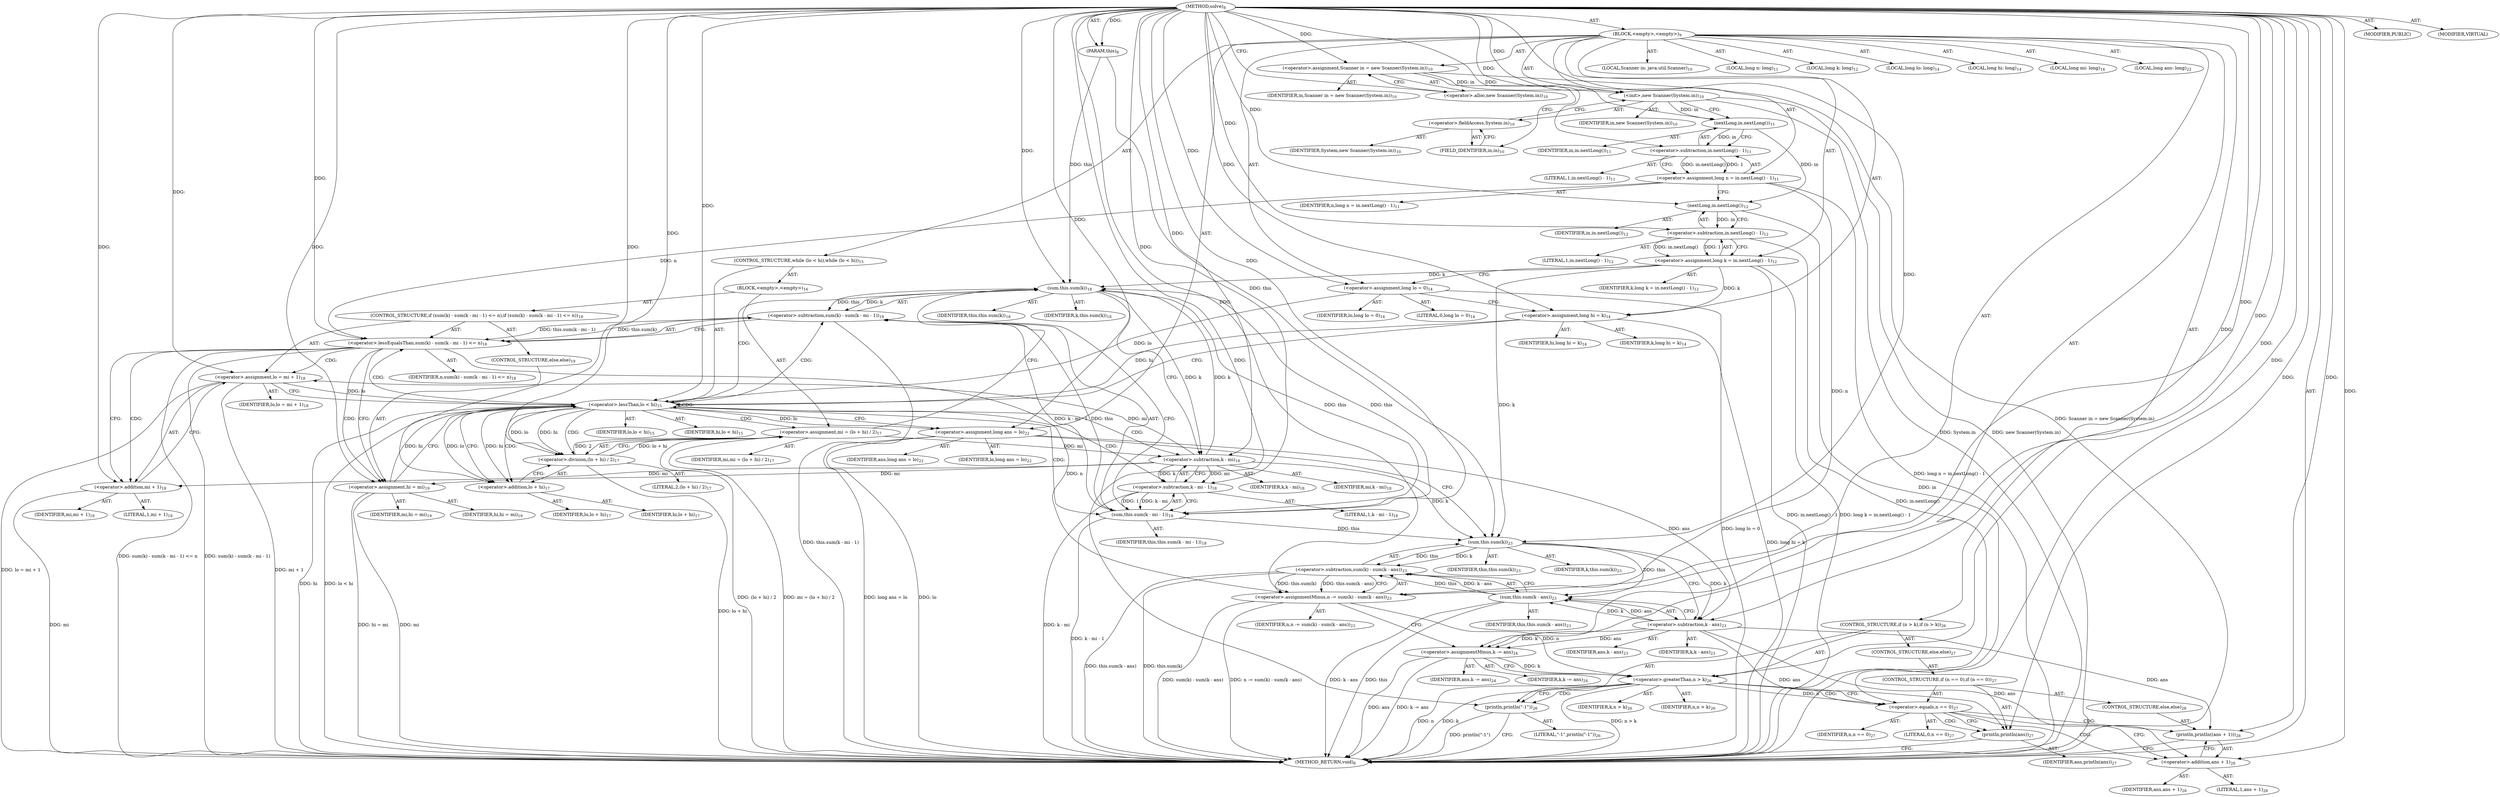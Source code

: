 digraph "solve" {  
"40" [label = <(METHOD,solve)<SUB>8</SUB>> ]
"6" [label = <(PARAM,this)<SUB>8</SUB>> ]
"41" [label = <(BLOCK,&lt;empty&gt;,&lt;empty&gt;)<SUB>9</SUB>> ]
"4" [label = <(LOCAL,Scanner in: java.util.Scanner)<SUB>10</SUB>> ]
"42" [label = <(&lt;operator&gt;.assignment,Scanner in = new Scanner(System.in))<SUB>10</SUB>> ]
"43" [label = <(IDENTIFIER,in,Scanner in = new Scanner(System.in))<SUB>10</SUB>> ]
"44" [label = <(&lt;operator&gt;.alloc,new Scanner(System.in))<SUB>10</SUB>> ]
"45" [label = <(&lt;init&gt;,new Scanner(System.in))<SUB>10</SUB>> ]
"3" [label = <(IDENTIFIER,in,new Scanner(System.in))<SUB>10</SUB>> ]
"46" [label = <(&lt;operator&gt;.fieldAccess,System.in)<SUB>10</SUB>> ]
"47" [label = <(IDENTIFIER,System,new Scanner(System.in))<SUB>10</SUB>> ]
"48" [label = <(FIELD_IDENTIFIER,in,in)<SUB>10</SUB>> ]
"49" [label = <(LOCAL,long n: long)<SUB>11</SUB>> ]
"50" [label = <(&lt;operator&gt;.assignment,long n = in.nextLong() - 1)<SUB>11</SUB>> ]
"51" [label = <(IDENTIFIER,n,long n = in.nextLong() - 1)<SUB>11</SUB>> ]
"52" [label = <(&lt;operator&gt;.subtraction,in.nextLong() - 1)<SUB>11</SUB>> ]
"53" [label = <(nextLong,in.nextLong())<SUB>11</SUB>> ]
"54" [label = <(IDENTIFIER,in,in.nextLong())<SUB>11</SUB>> ]
"55" [label = <(LITERAL,1,in.nextLong() - 1)<SUB>11</SUB>> ]
"56" [label = <(LOCAL,long k: long)<SUB>12</SUB>> ]
"57" [label = <(&lt;operator&gt;.assignment,long k = in.nextLong() - 1)<SUB>12</SUB>> ]
"58" [label = <(IDENTIFIER,k,long k = in.nextLong() - 1)<SUB>12</SUB>> ]
"59" [label = <(&lt;operator&gt;.subtraction,in.nextLong() - 1)<SUB>12</SUB>> ]
"60" [label = <(nextLong,in.nextLong())<SUB>12</SUB>> ]
"61" [label = <(IDENTIFIER,in,in.nextLong())<SUB>12</SUB>> ]
"62" [label = <(LITERAL,1,in.nextLong() - 1)<SUB>12</SUB>> ]
"63" [label = <(LOCAL,long lo: long)<SUB>14</SUB>> ]
"64" [label = <(LOCAL,long hi: long)<SUB>14</SUB>> ]
"65" [label = <(LOCAL,long mi: long)<SUB>14</SUB>> ]
"66" [label = <(&lt;operator&gt;.assignment,long lo = 0)<SUB>14</SUB>> ]
"67" [label = <(IDENTIFIER,lo,long lo = 0)<SUB>14</SUB>> ]
"68" [label = <(LITERAL,0,long lo = 0)<SUB>14</SUB>> ]
"69" [label = <(&lt;operator&gt;.assignment,long hi = k)<SUB>14</SUB>> ]
"70" [label = <(IDENTIFIER,hi,long hi = k)<SUB>14</SUB>> ]
"71" [label = <(IDENTIFIER,k,long hi = k)<SUB>14</SUB>> ]
"72" [label = <(CONTROL_STRUCTURE,while (lo &lt; hi),while (lo &lt; hi))<SUB>15</SUB>> ]
"73" [label = <(&lt;operator&gt;.lessThan,lo &lt; hi)<SUB>15</SUB>> ]
"74" [label = <(IDENTIFIER,lo,lo &lt; hi)<SUB>15</SUB>> ]
"75" [label = <(IDENTIFIER,hi,lo &lt; hi)<SUB>15</SUB>> ]
"76" [label = <(BLOCK,&lt;empty&gt;,&lt;empty&gt;)<SUB>16</SUB>> ]
"77" [label = <(&lt;operator&gt;.assignment,mi = (lo + hi) / 2)<SUB>17</SUB>> ]
"78" [label = <(IDENTIFIER,mi,mi = (lo + hi) / 2)<SUB>17</SUB>> ]
"79" [label = <(&lt;operator&gt;.division,(lo + hi) / 2)<SUB>17</SUB>> ]
"80" [label = <(&lt;operator&gt;.addition,lo + hi)<SUB>17</SUB>> ]
"81" [label = <(IDENTIFIER,lo,lo + hi)<SUB>17</SUB>> ]
"82" [label = <(IDENTIFIER,hi,lo + hi)<SUB>17</SUB>> ]
"83" [label = <(LITERAL,2,(lo + hi) / 2)<SUB>17</SUB>> ]
"84" [label = <(CONTROL_STRUCTURE,if (sum(k) - sum(k - mi - 1) &lt;= n),if (sum(k) - sum(k - mi - 1) &lt;= n))<SUB>18</SUB>> ]
"85" [label = <(&lt;operator&gt;.lessEqualsThan,sum(k) - sum(k - mi - 1) &lt;= n)<SUB>18</SUB>> ]
"86" [label = <(&lt;operator&gt;.subtraction,sum(k) - sum(k - mi - 1))<SUB>18</SUB>> ]
"87" [label = <(sum,this.sum(k))<SUB>18</SUB>> ]
"5" [label = <(IDENTIFIER,this,this.sum(k))<SUB>18</SUB>> ]
"88" [label = <(IDENTIFIER,k,this.sum(k))<SUB>18</SUB>> ]
"89" [label = <(sum,this.sum(k - mi - 1))<SUB>18</SUB>> ]
"7" [label = <(IDENTIFIER,this,this.sum(k - mi - 1))<SUB>18</SUB>> ]
"90" [label = <(&lt;operator&gt;.subtraction,k - mi - 1)<SUB>18</SUB>> ]
"91" [label = <(&lt;operator&gt;.subtraction,k - mi)<SUB>18</SUB>> ]
"92" [label = <(IDENTIFIER,k,k - mi)<SUB>18</SUB>> ]
"93" [label = <(IDENTIFIER,mi,k - mi)<SUB>18</SUB>> ]
"94" [label = <(LITERAL,1,k - mi - 1)<SUB>18</SUB>> ]
"95" [label = <(IDENTIFIER,n,sum(k) - sum(k - mi - 1) &lt;= n)<SUB>18</SUB>> ]
"96" [label = <(&lt;operator&gt;.assignment,lo = mi + 1)<SUB>18</SUB>> ]
"97" [label = <(IDENTIFIER,lo,lo = mi + 1)<SUB>18</SUB>> ]
"98" [label = <(&lt;operator&gt;.addition,mi + 1)<SUB>18</SUB>> ]
"99" [label = <(IDENTIFIER,mi,mi + 1)<SUB>18</SUB>> ]
"100" [label = <(LITERAL,1,mi + 1)<SUB>18</SUB>> ]
"101" [label = <(CONTROL_STRUCTURE,else,else)<SUB>19</SUB>> ]
"102" [label = <(&lt;operator&gt;.assignment,hi = mi)<SUB>19</SUB>> ]
"103" [label = <(IDENTIFIER,hi,hi = mi)<SUB>19</SUB>> ]
"104" [label = <(IDENTIFIER,mi,hi = mi)<SUB>19</SUB>> ]
"105" [label = <(LOCAL,long ans: long)<SUB>22</SUB>> ]
"106" [label = <(&lt;operator&gt;.assignment,long ans = lo)<SUB>22</SUB>> ]
"107" [label = <(IDENTIFIER,ans,long ans = lo)<SUB>22</SUB>> ]
"108" [label = <(IDENTIFIER,lo,long ans = lo)<SUB>22</SUB>> ]
"109" [label = <(&lt;operator&gt;.assignmentMinus,n -= sum(k) - sum(k - ans))<SUB>23</SUB>> ]
"110" [label = <(IDENTIFIER,n,n -= sum(k) - sum(k - ans))<SUB>23</SUB>> ]
"111" [label = <(&lt;operator&gt;.subtraction,sum(k) - sum(k - ans))<SUB>23</SUB>> ]
"112" [label = <(sum,this.sum(k))<SUB>23</SUB>> ]
"8" [label = <(IDENTIFIER,this,this.sum(k))<SUB>23</SUB>> ]
"113" [label = <(IDENTIFIER,k,this.sum(k))<SUB>23</SUB>> ]
"114" [label = <(sum,this.sum(k - ans))<SUB>23</SUB>> ]
"9" [label = <(IDENTIFIER,this,this.sum(k - ans))<SUB>23</SUB>> ]
"115" [label = <(&lt;operator&gt;.subtraction,k - ans)<SUB>23</SUB>> ]
"116" [label = <(IDENTIFIER,k,k - ans)<SUB>23</SUB>> ]
"117" [label = <(IDENTIFIER,ans,k - ans)<SUB>23</SUB>> ]
"118" [label = <(&lt;operator&gt;.assignmentMinus,k -= ans)<SUB>24</SUB>> ]
"119" [label = <(IDENTIFIER,k,k -= ans)<SUB>24</SUB>> ]
"120" [label = <(IDENTIFIER,ans,k -= ans)<SUB>24</SUB>> ]
"121" [label = <(CONTROL_STRUCTURE,if (n &gt; k),if (n &gt; k))<SUB>26</SUB>> ]
"122" [label = <(&lt;operator&gt;.greaterThan,n &gt; k)<SUB>26</SUB>> ]
"123" [label = <(IDENTIFIER,n,n &gt; k)<SUB>26</SUB>> ]
"124" [label = <(IDENTIFIER,k,n &gt; k)<SUB>26</SUB>> ]
"125" [label = <(println,println(&quot;-1&quot;))<SUB>26</SUB>> ]
"126" [label = <(LITERAL,&quot;-1&quot;,println(&quot;-1&quot;))<SUB>26</SUB>> ]
"127" [label = <(CONTROL_STRUCTURE,else,else)<SUB>27</SUB>> ]
"128" [label = <(CONTROL_STRUCTURE,if (n == 0),if (n == 0))<SUB>27</SUB>> ]
"129" [label = <(&lt;operator&gt;.equals,n == 0)<SUB>27</SUB>> ]
"130" [label = <(IDENTIFIER,n,n == 0)<SUB>27</SUB>> ]
"131" [label = <(LITERAL,0,n == 0)<SUB>27</SUB>> ]
"132" [label = <(println,println(ans))<SUB>27</SUB>> ]
"133" [label = <(IDENTIFIER,ans,println(ans))<SUB>27</SUB>> ]
"134" [label = <(CONTROL_STRUCTURE,else,else)<SUB>28</SUB>> ]
"135" [label = <(println,println((ans + 1)))<SUB>28</SUB>> ]
"136" [label = <(&lt;operator&gt;.addition,ans + 1)<SUB>28</SUB>> ]
"137" [label = <(IDENTIFIER,ans,ans + 1)<SUB>28</SUB>> ]
"138" [label = <(LITERAL,1,ans + 1)<SUB>28</SUB>> ]
"139" [label = <(MODIFIER,PUBLIC)> ]
"140" [label = <(MODIFIER,VIRTUAL)> ]
"141" [label = <(METHOD_RETURN,void)<SUB>8</SUB>> ]
  "40" -> "6"  [ label = "AST: "] 
  "40" -> "41"  [ label = "AST: "] 
  "40" -> "139"  [ label = "AST: "] 
  "40" -> "140"  [ label = "AST: "] 
  "40" -> "141"  [ label = "AST: "] 
  "41" -> "4"  [ label = "AST: "] 
  "41" -> "42"  [ label = "AST: "] 
  "41" -> "45"  [ label = "AST: "] 
  "41" -> "49"  [ label = "AST: "] 
  "41" -> "50"  [ label = "AST: "] 
  "41" -> "56"  [ label = "AST: "] 
  "41" -> "57"  [ label = "AST: "] 
  "41" -> "63"  [ label = "AST: "] 
  "41" -> "64"  [ label = "AST: "] 
  "41" -> "65"  [ label = "AST: "] 
  "41" -> "66"  [ label = "AST: "] 
  "41" -> "69"  [ label = "AST: "] 
  "41" -> "72"  [ label = "AST: "] 
  "41" -> "105"  [ label = "AST: "] 
  "41" -> "106"  [ label = "AST: "] 
  "41" -> "109"  [ label = "AST: "] 
  "41" -> "118"  [ label = "AST: "] 
  "41" -> "121"  [ label = "AST: "] 
  "42" -> "43"  [ label = "AST: "] 
  "42" -> "44"  [ label = "AST: "] 
  "45" -> "3"  [ label = "AST: "] 
  "45" -> "46"  [ label = "AST: "] 
  "46" -> "47"  [ label = "AST: "] 
  "46" -> "48"  [ label = "AST: "] 
  "50" -> "51"  [ label = "AST: "] 
  "50" -> "52"  [ label = "AST: "] 
  "52" -> "53"  [ label = "AST: "] 
  "52" -> "55"  [ label = "AST: "] 
  "53" -> "54"  [ label = "AST: "] 
  "57" -> "58"  [ label = "AST: "] 
  "57" -> "59"  [ label = "AST: "] 
  "59" -> "60"  [ label = "AST: "] 
  "59" -> "62"  [ label = "AST: "] 
  "60" -> "61"  [ label = "AST: "] 
  "66" -> "67"  [ label = "AST: "] 
  "66" -> "68"  [ label = "AST: "] 
  "69" -> "70"  [ label = "AST: "] 
  "69" -> "71"  [ label = "AST: "] 
  "72" -> "73"  [ label = "AST: "] 
  "72" -> "76"  [ label = "AST: "] 
  "73" -> "74"  [ label = "AST: "] 
  "73" -> "75"  [ label = "AST: "] 
  "76" -> "77"  [ label = "AST: "] 
  "76" -> "84"  [ label = "AST: "] 
  "77" -> "78"  [ label = "AST: "] 
  "77" -> "79"  [ label = "AST: "] 
  "79" -> "80"  [ label = "AST: "] 
  "79" -> "83"  [ label = "AST: "] 
  "80" -> "81"  [ label = "AST: "] 
  "80" -> "82"  [ label = "AST: "] 
  "84" -> "85"  [ label = "AST: "] 
  "84" -> "96"  [ label = "AST: "] 
  "84" -> "101"  [ label = "AST: "] 
  "85" -> "86"  [ label = "AST: "] 
  "85" -> "95"  [ label = "AST: "] 
  "86" -> "87"  [ label = "AST: "] 
  "86" -> "89"  [ label = "AST: "] 
  "87" -> "5"  [ label = "AST: "] 
  "87" -> "88"  [ label = "AST: "] 
  "89" -> "7"  [ label = "AST: "] 
  "89" -> "90"  [ label = "AST: "] 
  "90" -> "91"  [ label = "AST: "] 
  "90" -> "94"  [ label = "AST: "] 
  "91" -> "92"  [ label = "AST: "] 
  "91" -> "93"  [ label = "AST: "] 
  "96" -> "97"  [ label = "AST: "] 
  "96" -> "98"  [ label = "AST: "] 
  "98" -> "99"  [ label = "AST: "] 
  "98" -> "100"  [ label = "AST: "] 
  "101" -> "102"  [ label = "AST: "] 
  "102" -> "103"  [ label = "AST: "] 
  "102" -> "104"  [ label = "AST: "] 
  "106" -> "107"  [ label = "AST: "] 
  "106" -> "108"  [ label = "AST: "] 
  "109" -> "110"  [ label = "AST: "] 
  "109" -> "111"  [ label = "AST: "] 
  "111" -> "112"  [ label = "AST: "] 
  "111" -> "114"  [ label = "AST: "] 
  "112" -> "8"  [ label = "AST: "] 
  "112" -> "113"  [ label = "AST: "] 
  "114" -> "9"  [ label = "AST: "] 
  "114" -> "115"  [ label = "AST: "] 
  "115" -> "116"  [ label = "AST: "] 
  "115" -> "117"  [ label = "AST: "] 
  "118" -> "119"  [ label = "AST: "] 
  "118" -> "120"  [ label = "AST: "] 
  "121" -> "122"  [ label = "AST: "] 
  "121" -> "125"  [ label = "AST: "] 
  "121" -> "127"  [ label = "AST: "] 
  "122" -> "123"  [ label = "AST: "] 
  "122" -> "124"  [ label = "AST: "] 
  "125" -> "126"  [ label = "AST: "] 
  "127" -> "128"  [ label = "AST: "] 
  "128" -> "129"  [ label = "AST: "] 
  "128" -> "132"  [ label = "AST: "] 
  "128" -> "134"  [ label = "AST: "] 
  "129" -> "130"  [ label = "AST: "] 
  "129" -> "131"  [ label = "AST: "] 
  "132" -> "133"  [ label = "AST: "] 
  "134" -> "135"  [ label = "AST: "] 
  "135" -> "136"  [ label = "AST: "] 
  "136" -> "137"  [ label = "AST: "] 
  "136" -> "138"  [ label = "AST: "] 
  "42" -> "48"  [ label = "CFG: "] 
  "45" -> "53"  [ label = "CFG: "] 
  "50" -> "60"  [ label = "CFG: "] 
  "57" -> "66"  [ label = "CFG: "] 
  "66" -> "69"  [ label = "CFG: "] 
  "69" -> "73"  [ label = "CFG: "] 
  "106" -> "112"  [ label = "CFG: "] 
  "109" -> "118"  [ label = "CFG: "] 
  "118" -> "122"  [ label = "CFG: "] 
  "44" -> "42"  [ label = "CFG: "] 
  "46" -> "45"  [ label = "CFG: "] 
  "52" -> "50"  [ label = "CFG: "] 
  "59" -> "57"  [ label = "CFG: "] 
  "73" -> "80"  [ label = "CFG: "] 
  "73" -> "106"  [ label = "CFG: "] 
  "111" -> "109"  [ label = "CFG: "] 
  "122" -> "125"  [ label = "CFG: "] 
  "122" -> "129"  [ label = "CFG: "] 
  "125" -> "141"  [ label = "CFG: "] 
  "48" -> "46"  [ label = "CFG: "] 
  "53" -> "52"  [ label = "CFG: "] 
  "60" -> "59"  [ label = "CFG: "] 
  "77" -> "87"  [ label = "CFG: "] 
  "112" -> "115"  [ label = "CFG: "] 
  "114" -> "111"  [ label = "CFG: "] 
  "79" -> "77"  [ label = "CFG: "] 
  "85" -> "98"  [ label = "CFG: "] 
  "85" -> "102"  [ label = "CFG: "] 
  "96" -> "73"  [ label = "CFG: "] 
  "115" -> "114"  [ label = "CFG: "] 
  "129" -> "132"  [ label = "CFG: "] 
  "129" -> "136"  [ label = "CFG: "] 
  "132" -> "141"  [ label = "CFG: "] 
  "80" -> "79"  [ label = "CFG: "] 
  "86" -> "85"  [ label = "CFG: "] 
  "98" -> "96"  [ label = "CFG: "] 
  "102" -> "73"  [ label = "CFG: "] 
  "135" -> "141"  [ label = "CFG: "] 
  "87" -> "91"  [ label = "CFG: "] 
  "89" -> "86"  [ label = "CFG: "] 
  "136" -> "135"  [ label = "CFG: "] 
  "90" -> "89"  [ label = "CFG: "] 
  "91" -> "90"  [ label = "CFG: "] 
  "40" -> "44"  [ label = "CFG: "] 
  "42" -> "141"  [ label = "DDG: Scanner in = new Scanner(System.in)"] 
  "45" -> "141"  [ label = "DDG: System.in"] 
  "45" -> "141"  [ label = "DDG: new Scanner(System.in)"] 
  "50" -> "141"  [ label = "DDG: long n = in.nextLong() - 1"] 
  "60" -> "141"  [ label = "DDG: in"] 
  "59" -> "141"  [ label = "DDG: in.nextLong()"] 
  "57" -> "141"  [ label = "DDG: in.nextLong() - 1"] 
  "57" -> "141"  [ label = "DDG: long k = in.nextLong() - 1"] 
  "66" -> "141"  [ label = "DDG: long lo = 0"] 
  "69" -> "141"  [ label = "DDG: long hi = k"] 
  "73" -> "141"  [ label = "DDG: hi"] 
  "73" -> "141"  [ label = "DDG: lo &lt; hi"] 
  "106" -> "141"  [ label = "DDG: lo"] 
  "106" -> "141"  [ label = "DDG: long ans = lo"] 
  "111" -> "141"  [ label = "DDG: this.sum(k)"] 
  "114" -> "141"  [ label = "DDG: this"] 
  "114" -> "141"  [ label = "DDG: k - ans"] 
  "111" -> "141"  [ label = "DDG: this.sum(k - ans)"] 
  "109" -> "141"  [ label = "DDG: sum(k) - sum(k - ans)"] 
  "109" -> "141"  [ label = "DDG: n -= sum(k) - sum(k - ans)"] 
  "118" -> "141"  [ label = "DDG: ans"] 
  "118" -> "141"  [ label = "DDG: k -= ans"] 
  "122" -> "141"  [ label = "DDG: n"] 
  "122" -> "141"  [ label = "DDG: k"] 
  "122" -> "141"  [ label = "DDG: n &gt; k"] 
  "125" -> "141"  [ label = "DDG: println(&quot;-1&quot;)"] 
  "79" -> "141"  [ label = "DDG: lo + hi"] 
  "77" -> "141"  [ label = "DDG: (lo + hi) / 2"] 
  "77" -> "141"  [ label = "DDG: mi = (lo + hi) / 2"] 
  "90" -> "141"  [ label = "DDG: k - mi"] 
  "89" -> "141"  [ label = "DDG: k - mi - 1"] 
  "86" -> "141"  [ label = "DDG: this.sum(k - mi - 1)"] 
  "85" -> "141"  [ label = "DDG: sum(k) - sum(k - mi - 1)"] 
  "85" -> "141"  [ label = "DDG: sum(k) - sum(k - mi - 1) &lt;= n"] 
  "102" -> "141"  [ label = "DDG: mi"] 
  "102" -> "141"  [ label = "DDG: hi = mi"] 
  "98" -> "141"  [ label = "DDG: mi"] 
  "96" -> "141"  [ label = "DDG: mi + 1"] 
  "96" -> "141"  [ label = "DDG: lo = mi + 1"] 
  "40" -> "6"  [ label = "DDG: "] 
  "40" -> "42"  [ label = "DDG: "] 
  "52" -> "50"  [ label = "DDG: in.nextLong()"] 
  "52" -> "50"  [ label = "DDG: 1"] 
  "59" -> "57"  [ label = "DDG: in.nextLong()"] 
  "59" -> "57"  [ label = "DDG: 1"] 
  "40" -> "66"  [ label = "DDG: "] 
  "57" -> "69"  [ label = "DDG: k"] 
  "40" -> "69"  [ label = "DDG: "] 
  "73" -> "106"  [ label = "DDG: lo"] 
  "40" -> "106"  [ label = "DDG: "] 
  "111" -> "109"  [ label = "DDG: this.sum(k)"] 
  "111" -> "109"  [ label = "DDG: this.sum(k - ans)"] 
  "115" -> "118"  [ label = "DDG: ans"] 
  "40" -> "118"  [ label = "DDG: "] 
  "42" -> "45"  [ label = "DDG: in"] 
  "40" -> "45"  [ label = "DDG: "] 
  "50" -> "109"  [ label = "DDG: n"] 
  "85" -> "109"  [ label = "DDG: n"] 
  "40" -> "109"  [ label = "DDG: "] 
  "115" -> "118"  [ label = "DDG: k"] 
  "53" -> "52"  [ label = "DDG: in"] 
  "40" -> "52"  [ label = "DDG: "] 
  "60" -> "59"  [ label = "DDG: in"] 
  "40" -> "59"  [ label = "DDG: "] 
  "66" -> "73"  [ label = "DDG: lo"] 
  "96" -> "73"  [ label = "DDG: lo"] 
  "40" -> "73"  [ label = "DDG: "] 
  "69" -> "73"  [ label = "DDG: hi"] 
  "102" -> "73"  [ label = "DDG: hi"] 
  "79" -> "77"  [ label = "DDG: lo + hi"] 
  "79" -> "77"  [ label = "DDG: 2"] 
  "112" -> "111"  [ label = "DDG: this"] 
  "112" -> "111"  [ label = "DDG: k"] 
  "114" -> "111"  [ label = "DDG: this"] 
  "114" -> "111"  [ label = "DDG: k - ans"] 
  "109" -> "122"  [ label = "DDG: n"] 
  "40" -> "122"  [ label = "DDG: "] 
  "118" -> "122"  [ label = "DDG: k"] 
  "40" -> "125"  [ label = "DDG: "] 
  "45" -> "53"  [ label = "DDG: in"] 
  "40" -> "53"  [ label = "DDG: "] 
  "53" -> "60"  [ label = "DDG: in"] 
  "40" -> "60"  [ label = "DDG: "] 
  "91" -> "96"  [ label = "DDG: mi"] 
  "40" -> "96"  [ label = "DDG: "] 
  "6" -> "112"  [ label = "DDG: this"] 
  "89" -> "112"  [ label = "DDG: this"] 
  "40" -> "112"  [ label = "DDG: "] 
  "91" -> "112"  [ label = "DDG: k"] 
  "57" -> "112"  [ label = "DDG: k"] 
  "112" -> "114"  [ label = "DDG: this"] 
  "40" -> "114"  [ label = "DDG: "] 
  "115" -> "114"  [ label = "DDG: k"] 
  "115" -> "114"  [ label = "DDG: ans"] 
  "73" -> "79"  [ label = "DDG: lo"] 
  "40" -> "79"  [ label = "DDG: "] 
  "73" -> "79"  [ label = "DDG: hi"] 
  "86" -> "85"  [ label = "DDG: this.sum(k)"] 
  "86" -> "85"  [ label = "DDG: this.sum(k - mi - 1)"] 
  "50" -> "85"  [ label = "DDG: n"] 
  "40" -> "85"  [ label = "DDG: "] 
  "91" -> "102"  [ label = "DDG: mi"] 
  "40" -> "102"  [ label = "DDG: "] 
  "112" -> "115"  [ label = "DDG: k"] 
  "40" -> "115"  [ label = "DDG: "] 
  "106" -> "115"  [ label = "DDG: ans"] 
  "122" -> "129"  [ label = "DDG: n"] 
  "40" -> "129"  [ label = "DDG: "] 
  "40" -> "132"  [ label = "DDG: "] 
  "115" -> "132"  [ label = "DDG: ans"] 
  "73" -> "80"  [ label = "DDG: lo"] 
  "40" -> "80"  [ label = "DDG: "] 
  "73" -> "80"  [ label = "DDG: hi"] 
  "87" -> "86"  [ label = "DDG: this"] 
  "87" -> "86"  [ label = "DDG: k"] 
  "89" -> "86"  [ label = "DDG: this"] 
  "89" -> "86"  [ label = "DDG: k - mi - 1"] 
  "91" -> "98"  [ label = "DDG: mi"] 
  "40" -> "98"  [ label = "DDG: "] 
  "40" -> "135"  [ label = "DDG: "] 
  "115" -> "135"  [ label = "DDG: ans"] 
  "6" -> "87"  [ label = "DDG: this"] 
  "89" -> "87"  [ label = "DDG: this"] 
  "40" -> "87"  [ label = "DDG: "] 
  "91" -> "87"  [ label = "DDG: k"] 
  "57" -> "87"  [ label = "DDG: k"] 
  "87" -> "89"  [ label = "DDG: this"] 
  "40" -> "89"  [ label = "DDG: "] 
  "90" -> "89"  [ label = "DDG: k - mi"] 
  "90" -> "89"  [ label = "DDG: 1"] 
  "40" -> "136"  [ label = "DDG: "] 
  "115" -> "136"  [ label = "DDG: ans"] 
  "91" -> "90"  [ label = "DDG: k"] 
  "91" -> "90"  [ label = "DDG: mi"] 
  "40" -> "90"  [ label = "DDG: "] 
  "87" -> "91"  [ label = "DDG: k"] 
  "40" -> "91"  [ label = "DDG: "] 
  "77" -> "91"  [ label = "DDG: mi"] 
  "73" -> "80"  [ label = "CDG: "] 
  "73" -> "73"  [ label = "CDG: "] 
  "73" -> "77"  [ label = "CDG: "] 
  "73" -> "89"  [ label = "CDG: "] 
  "73" -> "85"  [ label = "CDG: "] 
  "73" -> "87"  [ label = "CDG: "] 
  "73" -> "91"  [ label = "CDG: "] 
  "73" -> "90"  [ label = "CDG: "] 
  "73" -> "79"  [ label = "CDG: "] 
  "73" -> "86"  [ label = "CDG: "] 
  "122" -> "129"  [ label = "CDG: "] 
  "122" -> "125"  [ label = "CDG: "] 
  "85" -> "96"  [ label = "CDG: "] 
  "85" -> "98"  [ label = "CDG: "] 
  "85" -> "102"  [ label = "CDG: "] 
  "129" -> "136"  [ label = "CDG: "] 
  "129" -> "135"  [ label = "CDG: "] 
  "129" -> "132"  [ label = "CDG: "] 
}

